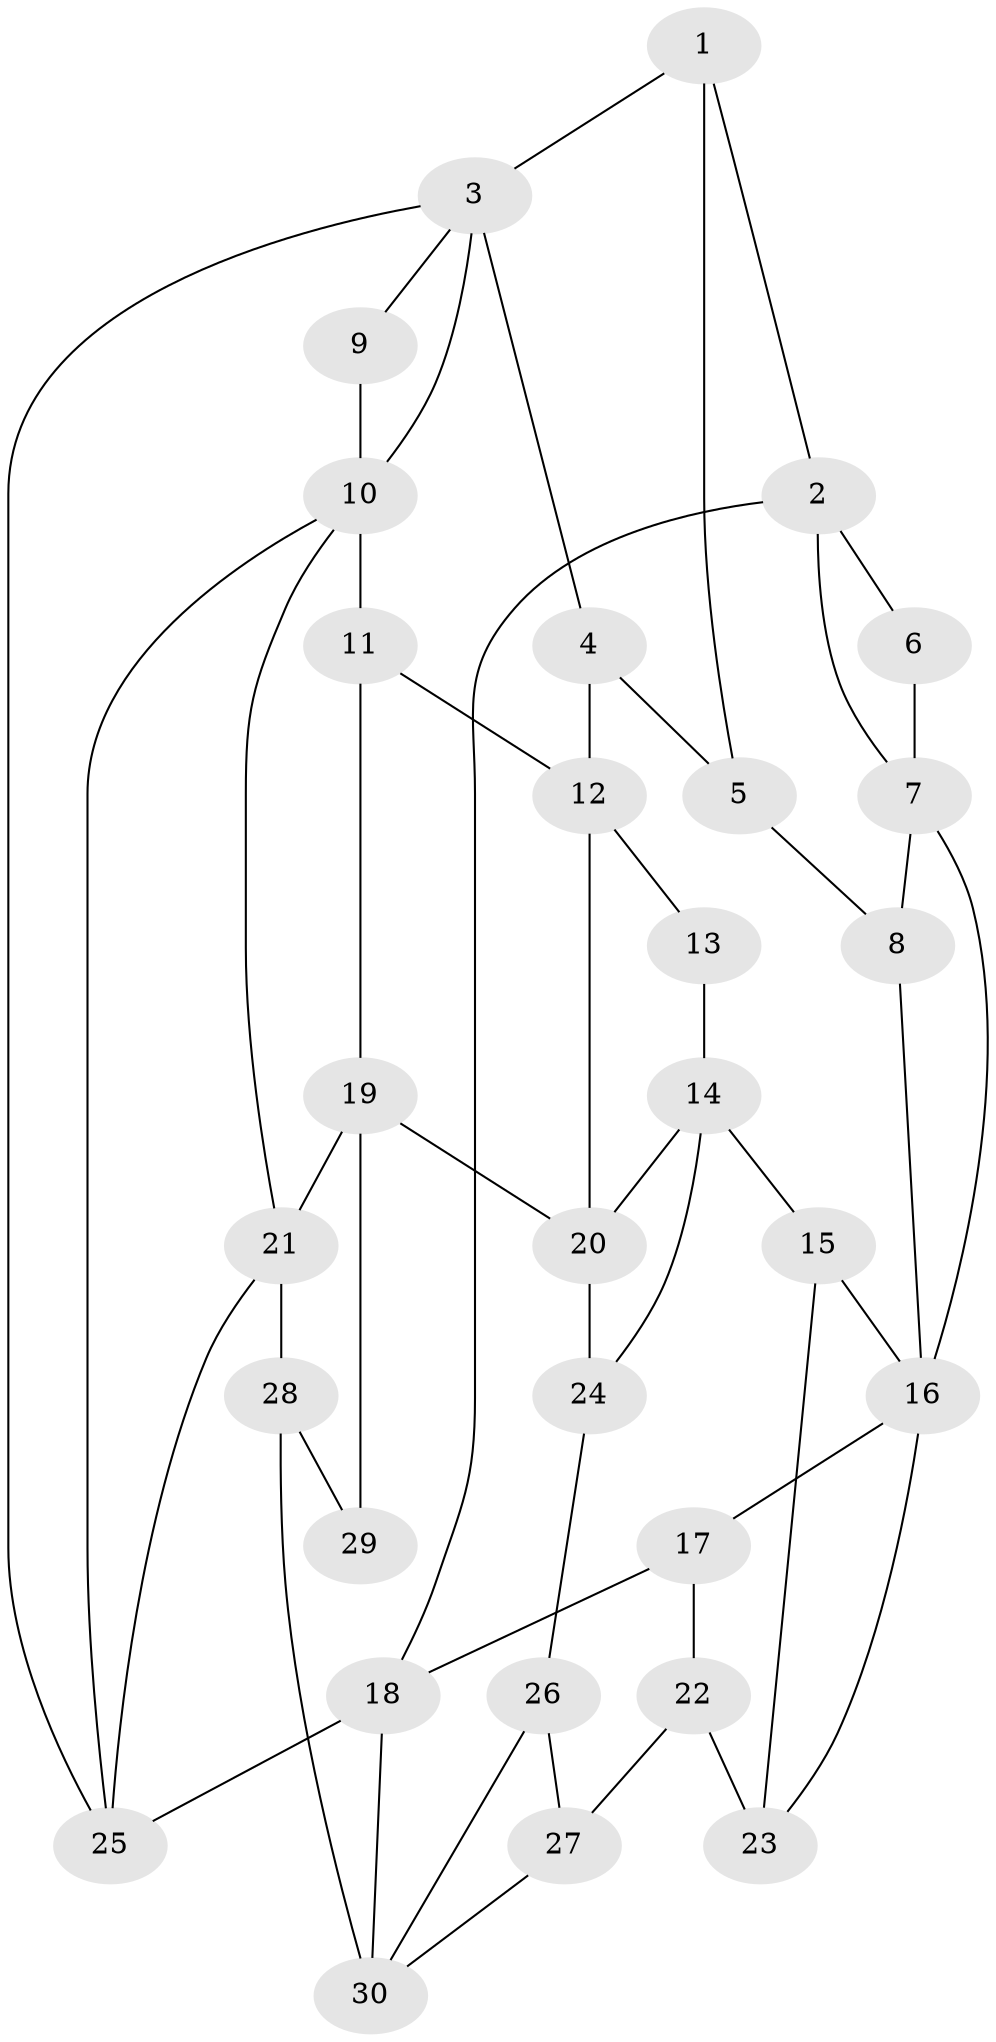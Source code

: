 // original degree distribution, {3: 0.0273972602739726, 4: 0.2602739726027397, 6: 0.2191780821917808, 5: 0.4931506849315068}
// Generated by graph-tools (version 1.1) at 2025/54/03/04/25 22:54:17]
// undirected, 30 vertices, 51 edges
graph export_dot {
  node [color=gray90,style=filled];
  1;
  2;
  3;
  4;
  5;
  6;
  7;
  8;
  9;
  10;
  11;
  12;
  13;
  14;
  15;
  16;
  17;
  18;
  19;
  20;
  21;
  22;
  23;
  24;
  25;
  26;
  27;
  28;
  29;
  30;
  1 -- 2 [weight=2.0];
  1 -- 3 [weight=2.0];
  1 -- 5 [weight=1.0];
  2 -- 6 [weight=1.0];
  2 -- 7 [weight=1.0];
  2 -- 18 [weight=1.0];
  3 -- 4 [weight=1.0];
  3 -- 9 [weight=2.0];
  3 -- 10 [weight=1.0];
  3 -- 25 [weight=1.0];
  4 -- 5 [weight=2.0];
  4 -- 12 [weight=2.0];
  5 -- 8 [weight=1.0];
  6 -- 7 [weight=2.0];
  7 -- 8 [weight=1.0];
  7 -- 16 [weight=1.0];
  8 -- 16 [weight=1.0];
  9 -- 10 [weight=2.0];
  10 -- 11 [weight=1.0];
  10 -- 21 [weight=1.0];
  10 -- 25 [weight=1.0];
  11 -- 12 [weight=1.0];
  11 -- 19 [weight=1.0];
  12 -- 13 [weight=2.0];
  12 -- 20 [weight=1.0];
  13 -- 14 [weight=1.0];
  14 -- 15 [weight=1.0];
  14 -- 20 [weight=1.0];
  14 -- 24 [weight=1.0];
  15 -- 16 [weight=2.0];
  15 -- 23 [weight=1.0];
  16 -- 17 [weight=1.0];
  16 -- 23 [weight=1.0];
  17 -- 18 [weight=1.0];
  17 -- 22 [weight=2.0];
  18 -- 25 [weight=1.0];
  18 -- 30 [weight=1.0];
  19 -- 20 [weight=2.0];
  19 -- 21 [weight=1.0];
  19 -- 29 [weight=1.0];
  20 -- 24 [weight=2.0];
  21 -- 25 [weight=1.0];
  21 -- 28 [weight=2.0];
  22 -- 23 [weight=2.0];
  22 -- 27 [weight=2.0];
  24 -- 26 [weight=1.0];
  26 -- 27 [weight=2.0];
  26 -- 30 [weight=1.0];
  27 -- 30 [weight=1.0];
  28 -- 29 [weight=2.0];
  28 -- 30 [weight=2.0];
}
